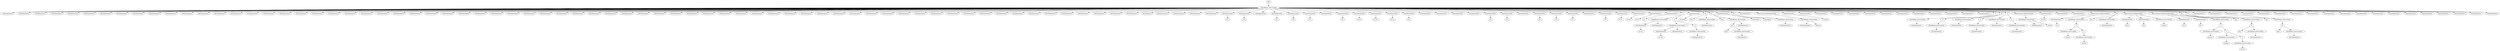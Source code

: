 digraph {
	Nodo8778841127849 [label="(Inst)Bloque_Instrucciones"]
		Raiz -> Nodo8778841127849
	Nodo8778841127912 [label="(Inst)ImprimirLn"]
		Nodo8778841127849 -> Nodo8778841127912
	Nodo8778841134533 [label="(Inst)ImprimirLn"]
		Nodo8778841127849 -> Nodo8778841134533
	Nodo8778841134477 [label="(Inst)ImprimirLn"]
		Nodo8778841127849 -> Nodo8778841134477
	Nodo8778841134442 [label="(Inst)ImprimirLn"]
		Nodo8778841127849 -> Nodo8778841134442
	"Nodo-9223363258013641356" [label="(Inst)ImprimirLn"]
		Nodo8778841127849 -> "Nodo-9223363258013641356"
	"Nodo-9223363258013641342" [label="(Inst)ImprimirLn"]
		Nodo8778841127849 -> "Nodo-9223363258013641342"
	"Nodo-9223363258013641293" [label="(Inst)ImprimirLn"]
		Nodo8778841127849 -> "Nodo-9223363258013641293"
	Nodo8778841134470 [label="(Inst)ImprimirLn"]
		Nodo8778841127849 -> Nodo8778841134470
	Nodo8778840038415 [label="(Inst)ImprimirLn"]
		Nodo8778841127849 -> Nodo8778840038415
	Nodo8778840038436 [label="(Inst)ImprimirLn"]
		Nodo8778841127849 -> Nodo8778840038436
	Nodo8778840038457 [label="(Inst)ImprimirLn"]
		Nodo8778841127849 -> Nodo8778840038457
	Nodo8778841134421 [label="(Inst)ImprimirLn"]
		Nodo8778841127849 -> Nodo8778841134421
	"Nodo-9223363258014737341" [label="(Inst)ImprimirLn"]
		Nodo8778841127849 -> "Nodo-9223363258014737341"
	"Nodo-9223363258014737334" [label="(Inst)ImprimirLn"]
		Nodo8778841127849 -> "Nodo-9223363258014737334"
	Nodo8778840038485 [label="(Inst)ImprimirLn"]
		Nodo8778841127849 -> Nodo8778840038485
	"Nodo-9223363258014737313" [label="(Inst)ImprimirLn"]
		Nodo8778841127849 -> "Nodo-9223363258014737313"
	Nodo8778840038506 [label="(Inst)ImprimirLn"]
		Nodo8778841127849 -> Nodo8778840038506
	"Nodo-9223363258014737292" [label="(Inst)ImprimirLn"]
		Nodo8778841127849 -> "Nodo-9223363258014737292"
	Nodo8778840038527 [label="(Inst)ImprimirLn"]
		Nodo8778841127849 -> Nodo8778840038527
	"Nodo-9223363258014737271" [label="(Inst)ImprimirLn"]
		Nodo8778841127849 -> "Nodo-9223363258014737271"
	Nodo8778840038422 [label="(Inst)ImprimirLn"]
		Nodo8778841127849 -> Nodo8778840038422
	Nodo8778840038450 [label="(Inst)ImprimirLn"]
		Nodo8778841127849 -> Nodo8778840038450
	"Nodo-9223363258014737236" [label="(Inst)ImprimirLn"]
		Nodo8778841127849 -> "Nodo-9223363258014737236"
	"Nodo-9223363258014737187" [label="(Inst)ImprimirLn"]
		Nodo8778841127849 -> "Nodo-9223363258014737187"
	"Nodo-9223363258014735854" [label="(Inst)ImprimirLn"]
		Nodo8778841127849 -> "Nodo-9223363258014735854"
	"Nodo-9223363258014735833" [label="(Inst)ImprimirLn"]
		Nodo8778841127849 -> "Nodo-9223363258014735833"
	"Nodo-9223363258014735812" [label="(Inst)ImprimirLn"]
		Nodo8778841127849 -> "Nodo-9223363258014735812"
	"Nodo-9223363258014735791" [label="(Inst)ImprimirLn"]
		Nodo8778841127849 -> "Nodo-9223363258014735791"
	"Nodo-9223363258014735770" [label="(Inst)ImprimirLn"]
		Nodo8778841127849 -> "Nodo-9223363258014735770"
	"Nodo-9223363258014735784" [label="(Inst)ImprimirLn"]
		Nodo8778841127849 -> "Nodo-9223363258014735784"
	Nodo8778840040070 [label="(Inst)ImprimirLn"]
		Nodo8778841127849 -> Nodo8778840040070
	Nodo8778840040091 [label="(Inst)ImprimirLn"]
		Nodo8778841127849 -> Nodo8778840040091
	Nodo8778840040112 [label="(Inst)ImprimirLn"]
		Nodo8778841127849 -> Nodo8778840040112
	Nodo8778840040133 [label="(Inst)ImprimirLn"]
		Nodo8778841127849 -> Nodo8778840040133
	Nodo8778840040119 [label="(Inst)ImprimirLn"]
		Nodo8778841127849 -> Nodo8778840040119
	"Nodo-9223363258014735644" [label="(Inst)ImprimirLn"]
		Nodo8778841127849 -> "Nodo-9223363258014735644"
	"Nodo-9223363258014735623" [label="(Inst)ImprimirLn"]
		Nodo8778841127849 -> "Nodo-9223363258014735623"
	"Nodo-9223363258014734830" [label="(Inst)ImprimirLn"]
		Nodo8778841127849 -> "Nodo-9223363258014734830"
	"Nodo-9223363258014734809" [label="(Inst)ImprimirLn"]
		Nodo8778841127849 -> "Nodo-9223363258014734809"
	"Nodo-9223363258014734788" [label="(Inst)ImprimirLn"]
		Nodo8778841127849 -> "Nodo-9223363258014734788"
	Nodo8778840040063 [label="(Inst)ImprimirLn"]
		Nodo8778841127849 -> Nodo8778840040063
	Nodo8778840041052 [label="(Inst)ImprimirLn"]
		Nodo8778841127849 -> Nodo8778840041052
	Nodo8778840041073 [label="(Inst)ImprimirLn"]
		Nodo8778841127849 -> Nodo8778840041073
	Nodo8778840041094 [label="(Inst)ImprimirLn"]
		Nodo8778841127849 -> Nodo8778840041094
	Nodo8778840041115 [label="(Inst)ImprimirLn"]
		Nodo8778841127849 -> Nodo8778840041115
	Nodo8778840041101 [label="(Inst)ImprimirLn"]
		Nodo8778841127849 -> Nodo8778840041101
	"Nodo-9223363258014734655" [label="(Inst)ImprimirLn"]
		Nodo8778841127849 -> "Nodo-9223363258014734655"
	"Nodo-9223363258014734627" [label="(Inst)ImprimirLn"]
		Nodo8778841127849 -> "Nodo-9223363258014734627"
	Nodo8778840041185 [label="(Inst)ImprimirLn"]
		Nodo8778841127849 -> Nodo8778840041185
	Nodo8778840041129 [label="(Inst)ImprimirLn"]
		Nodo8778841127849 -> Nodo8778840041129
	Nodo8778840043072 [label="(Inst)ImprimirLn"]
		Nodo8778841127849 -> Nodo8778840043072
	"Nodo-9223363258014732726" [label="(Inst)ImprimirLn"]
		Nodo8778841127849 -> "Nodo-9223363258014732726"
	Nodo8778840043079 [label="(Inst)ImprimirLn"]
		Nodo8778841127849 -> Nodo8778840043079
	Nodo8778840043121 [label="(Inst)ImprimirLn"]
		Nodo8778841127849 -> Nodo8778840043121
	Nodo8778840043135 [label="(Inst)ImprimirLn"]
		Nodo8778841127849 -> Nodo8778840043135
	Nodo8778840043149 [label="(Inst)ImprimirLn"]
		Nodo8778841127849 -> Nodo8778840043149
	"Nodo-9223363258014732649" [label="(Inst)ImprimirLn"]
		Nodo8778841127849 -> "Nodo-9223363258014732649"
	"Nodo-9223363258014732628" [label="(Inst)ImprimirLn"]
		Nodo8778841127849 -> "Nodo-9223363258014732628"
	Nodo8778840043205 [label="(Inst)ImprimirLn"]
		Nodo8778841127849 -> Nodo8778840043205
	Nodo8778840043226 [label="(Inst)ImprimirLn"]
		Nodo8778841127849 -> Nodo8778840043226
	Nodo8778840043247 [label="(Inst)ImprimirLn"]
		Nodo8778841127849 -> Nodo8778840043247
	Nodo8778840046088 [label="(Inst)ImprimirLn"]
		Nodo8778841127849 -> Nodo8778840046088
	Nodo8778840046109 [label="(Inst)ImprimirLn"]
		Nodo8778841127849 -> Nodo8778840046109
	Nodo8778840046130 [label="(Inst)ImprimirLn"]
		Nodo8778841127849 -> Nodo8778840046130
	Nodo8778840046151 [label="(Inst)ImprimirLn"]
		Nodo8778841127849 -> Nodo8778840046151
	Nodo8778840046172 [label="(Inst)ImprimirLn"]
		Nodo8778841127849 -> Nodo8778840046172
	Nodo8778840046193 [label="(Inst)ImprimirLn"]
		Nodo8778841127849 -> Nodo8778840046193
	Nodo8778840046214 [label="(Inst)ImprimirLn"]
		Nodo8778841127849 -> Nodo8778840046214
	"Nodo-9223363258014729612" [label="(Inst)ImprimirLn"]
		Nodo8778841127849 -> "Nodo-9223363258014729612"
	"Nodo-9223363258014729654" [label="(Inst)ImprimirLn"]
		Nodo8778841127849 -> "Nodo-9223363258014729654"
	"Nodo-9223363258014729549" [label="(Inst)Imprimir"]
		Nodo8778841127849 -> "Nodo-9223363258014729549"
	Nodo8778840046249 [label="(Inst)ImprimirLn"]
		Nodo8778841127849 -> Nodo8778840046249
	Nodo8778840046207 [label="(Inst)ImprimirLn"]
		Nodo8778841127849 -> Nodo8778840046207
	Nodo8778840015112 [label="(Inst)ImprimirLn"]
		Nodo8778841127849 -> Nodo8778840015112
	Nodo8778840015217 [label="(Inst)ImprimirLn"]
		Nodo8778841127849 -> Nodo8778840015217
	Nodo8778840046298 [label="(Inst)Declaracion"]
	Nodo8778840046298a [label="Id a"]
		Nodo8778840046298 -> Nodo8778840046298a
		Nodo8778841127849 -> Nodo8778840046298
	Nodo8778840015280 [label="(Inst)Declaracion"]
	Nodo8778840015280b [label="Id b"]
		Nodo8778840015280 -> Nodo8778840015280b
		Nodo8778841127849 -> Nodo8778840015280
	Nodo8778840015308 [label="(Inst)ImprimirLn"]
		Nodo8778841127849 -> Nodo8778840015308
	"Nodo-9223363258014760518" [label="(Inst)Declaracion"]
	"Nodo-9223363258014760518a" [label="Id a"]
		"Nodo-9223363258014760518" -> "Nodo-9223363258014760518a"
		Nodo8778841127849 -> "Nodo-9223363258014760518"
	Nodo8778840016648 [label="(Inst)Declaracion"]
	Nodo8778840016648b [label="Id b"]
		Nodo8778840016648 -> Nodo8778840016648b
		Nodo8778841127849 -> Nodo8778840016648
	"Nodo-9223363258014759164" [label="(Inst)Declaracion"]
	"Nodo-9223363258014759164c" [label="Id c"]
		"Nodo-9223363258014759164" -> "Nodo-9223363258014759164c"
		Nodo8778841127849 -> "Nodo-9223363258014759164"
	Nodo8778840016704 [label="(Inst)ImprimirLn"]
		Nodo8778841127849 -> Nodo8778840016704
	Nodo8778840016718 [label="(Inst)Declaracion"]
	Nodo8778840016718x [label="Id x"]
		Nodo8778840016718 -> Nodo8778840016718x
		Nodo8778841127849 -> Nodo8778840016718
	Nodo8778840016753 [label="(Inst)Declaracion"]
	Nodo8778840016753str [label="Id str"]
		Nodo8778840016753 -> Nodo8778840016753str
		Nodo8778841127849 -> Nodo8778840016753
	"Nodo-9223363258014759059" [label="(Inst)Declaracion"]
	"Nodo-9223363258014759059var1" [label="Id var1"]
		"Nodo-9223363258014759059" -> "Nodo-9223363258014759059var1"
		Nodo8778841127849 -> "Nodo-9223363258014759059"
	Nodo8778840016774 [label="(Inst)Declaracion"]
	Nodo8778840016774var [label="Id var"]
		Nodo8778840016774 -> Nodo8778840016774var
		Nodo8778841127849 -> Nodo8778840016774
	"Nodo-9223363258014759010" [label="(Inst)Declaracion"]
	"Nodo-9223363258014759010a" [label="Id a"]
		"Nodo-9223363258014759010" -> "Nodo-9223363258014759010a"
		Nodo8778841127849 -> "Nodo-9223363258014759010"
	"Nodo-9223363258014758610" [label="(Inst)ImprimirLn"]
		Nodo8778841127849 -> "Nodo-9223363258014758610"
	Nodo8778840017202 [label="(Inst)ImprimirLn"]
		Nodo8778841127849 -> Nodo8778840017202
	"Nodo-9223363258014758533" [label="(Inst)ImprimirLn"]
		Nodo8778841127849 -> "Nodo-9223363258014758533"
	"Nodo-9223363258014758428" [label="(Inst)ImprimirLn"]
		Nodo8778841127849 -> "Nodo-9223363258014758428"
	"Nodo-9223363258014758519" [label="(Inst)Declaracion"]
	"Nodo-9223363258014758519a" [label="Id a"]
		"Nodo-9223363258014758519" -> "Nodo-9223363258014758519a"
		Nodo8778841127849 -> "Nodo-9223363258014758519"
	"Nodo-9223363258014757593" [label="(Inst)Declaracion"]
	"Nodo-9223363258014757593b" [label="Id b"]
		"Nodo-9223363258014757593" -> "Nodo-9223363258014757593b"
		Nodo8778841127849 -> "Nodo-9223363258014757593"
	"Nodo-9223363258014757565" [label="(Inst)ImprimirLn"]
		Nodo8778841127849 -> "Nodo-9223363258014757565"
	Nodo8778840018226 [label="(Inst)Declaracion"]
	Nodo8778840018226a [label="Id a"]
		Nodo8778840018226 -> Nodo8778840018226a
		Nodo8778841127849 -> Nodo8778840018226
	"Nodo-9223363258014757509" [label="(Inst)Declaracion"]
	"Nodo-9223363258014757509b" [label="Id b"]
		"Nodo-9223363258014757509" -> "Nodo-9223363258014757509b"
		Nodo8778841127849 -> "Nodo-9223363258014757509"
	Nodo8778840018296 [label="(Inst)Declaracion"]
	Nodo8778840018296c [label="Id c"]
		Nodo8778840018296 -> Nodo8778840018296c
		Nodo8778841127849 -> Nodo8778840018296
	"Nodo-9223363258014757453" [label="(Inst)ImprimirLn"]
		Nodo8778841127849 -> "Nodo-9223363258014757453"
	"Nodo-9223363258014757439" [label="(Inst)Declaracion"]
	"Nodo-9223363258014757439x" [label="Id x"]
		"Nodo-9223363258014757439" -> "Nodo-9223363258014757439x"
		Nodo8778841127849 -> "Nodo-9223363258014757439"
	"Nodo-9223363258014757404" [label="(Inst)Declaracion"]
	"Nodo-9223363258014757404str" [label="Id str"]
		"Nodo-9223363258014757404" -> "Nodo-9223363258014757404str"
		Nodo8778841127849 -> "Nodo-9223363258014757404"
	"Nodo-9223363258014757390" [label="(Inst)Declaracion"]
	"Nodo-9223363258014757390var1" [label="Id var1"]
		"Nodo-9223363258014757390" -> "Nodo-9223363258014757390var1"
		Nodo8778841127849 -> "Nodo-9223363258014757390"
	"Nodo-9223363258014757425" [label="(Inst)Declaracion"]
	"Nodo-9223363258014757425var" [label="Id var"]
		"Nodo-9223363258014757425" -> "Nodo-9223363258014757425var"
		Nodo8778841127849 -> "Nodo-9223363258014757425"
	"Nodo-9223363258014757411" [label="(Inst)Declaracion"]
	"Nodo-9223363258014757411x" [label="Id x"]
		"Nodo-9223363258014757411" -> "Nodo-9223363258014757411x"
		Nodo8778841127849 -> "Nodo-9223363258014757411"
	"Nodo-9223363258014756797" [label=if]
		Nodo8778841127849 -> "Nodo-9223363258014756797"
	"Nodo-9223363258014756769" [label="(Inst)Bloque_Instrucciones"]
		"Nodo-9223363258014756797" -> "Nodo-9223363258014756769"
	Nodo8778840018952 [label="(Inst)Declaracion"]
	Nodo8778840018952var1 [label="Id var1"]
		Nodo8778840018952 -> Nodo8778840018952var1
		"Nodo-9223363258014756769" -> Nodo8778840018952
	"Nodo-9223363258014756755" [label="(Inst)ImprimirLn"]
		"Nodo-9223363258014756769" -> "Nodo-9223363258014756755"
	"Nodo-9223363258014756783" [label=if]
		"Nodo-9223363258014756797" -> "Nodo-9223363258014756783"
	"Nodo-9223363258014756699" [label="(Inst)Bloque_Instrucciones"]
		"Nodo-9223363258014756783" -> "Nodo-9223363258014756699"
	Nodo8778840019078 [label="(Inst)Declaracion"]
	Nodo8778840019078var1 [label="Id var1"]
		Nodo8778840019078 -> Nodo8778840019078var1
		"Nodo-9223363258014756699" -> Nodo8778840019078
	"Nodo-9223363258014756685" [label="(Inst)ImprimirLn"]
		"Nodo-9223363258014756699" -> "Nodo-9223363258014756685"
	Nodo8778840019148 [label=if]
		"Nodo-9223363258014756783" -> Nodo8778840019148
	"Nodo-9223363258014756741" [label="(Inst)Bloque_Instrucciones"]
		Nodo8778840019148 -> "Nodo-9223363258014756741"
	Nodo8778840019106 [label="(Inst)ImprimirLn"]
		"Nodo-9223363258014756741" -> Nodo8778840019106
	Nodo8778840018994 [label="(Inst)Declaracion"]
	Nodo8778840018994cadena [label="Id cadena"]
		Nodo8778840018994 -> Nodo8778840018994cadena
		Nodo8778841127849 -> Nodo8778840018994
	"Nodo-9223363258014756636" [label=for]
		Nodo8778841127849 -> "Nodo-9223363258014756636"
	"Nodo-9223363258014756636i" [label="[id] i"]
		"Nodo-9223363258014756636" -> "Nodo-9223363258014756636i"
	Nodo8778840019155 [label="(Inst)Bloque_Instrucciones"]
		"Nodo-9223363258014756636" -> Nodo8778840019155
	Nodo8778840019169 [label="(Inst)ImprimirLn"]
		Nodo8778840019155 -> Nodo8778840019169
	"Nodo-9223363258014754763" [label=for]
		Nodo8778841127849 -> "Nodo-9223363258014754763"
	"Nodo-9223363258014754763i" [label="[id] i"]
		"Nodo-9223363258014754763" -> "Nodo-9223363258014754763i"
	"Nodo-9223363258014756650" [label="(Inst)Bloque_Instrucciones"]
		"Nodo-9223363258014754763" -> "Nodo-9223363258014756650"
	"Nodo-9223363258014754770" [label=for]
		"Nodo-9223363258014756650" -> "Nodo-9223363258014754770"
	"Nodo-9223363258014754770x" [label="[id] x"]
		"Nodo-9223363258014754770" -> "Nodo-9223363258014754770x"
	"Nodo-9223363258014754784" [label="(Inst)Bloque_Instrucciones"]
		"Nodo-9223363258014754770" -> "Nodo-9223363258014754784"
	"Nodo-9223363258014754777" [label="(Inst)Imprimir"]
		"Nodo-9223363258014754784" -> "Nodo-9223363258014754777"
	Nodo8778840019190 [label="(Inst)ImprimirLn"]
		"Nodo-9223363258014756650" -> Nodo8778840019190
	Nodo8778840021077 [label="(Inst)Declaracion"]
	Nodo8778840021077animales [label="Id animales"]
		Nodo8778840021077 -> Nodo8778840021077animales
		Nodo8778841127849 -> Nodo8778840021077
	"Nodo-9223363258014754679" [label=for]
		Nodo8778841127849 -> "Nodo-9223363258014754679"
	"Nodo-9223363258014754679animal" [label="[id] animal"]
		"Nodo-9223363258014754679" -> "Nodo-9223363258014754679animal"
	Nodo8778840021098 [label="(Inst)Bloque_Instrucciones"]
		"Nodo-9223363258014754679" -> Nodo8778840021098
	"Nodo-9223363258014754693" [label="(Inst)ImprimirLn"]
		Nodo8778840021098 -> "Nodo-9223363258014754693"
	"Nodo-9223363258014754805" [label="(Inst)ImprimirLn"]
		Nodo8778841127849 -> "Nodo-9223363258014754805"
	Nodo8778840021189 [label="[Dec] Funcion [ID]obtenerValor"]
		Nodo8778841127849 -> Nodo8778840021189
	"Nodo-9223363258014754658" [label="(Inst)Bloque_Instrucciones"]
		Nodo8778840021189 -> "Nodo-9223363258014754658"
	Nodo8778840021126 [label="(Inst)ImprimirLn"]
		"Nodo-9223363258014754658" -> Nodo8778840021126
	Nodo8778840021161 [label=retorno]
		"Nodo-9223363258014754658" -> Nodo8778840021161
	"Nodo-9223363258014754644" [label="(Inst)Declaracion"]
	"Nodo-9223363258014754644valor" [label="Id valor"]
		"Nodo-9223363258014754644" -> "Nodo-9223363258014754644valor"
		Nodo8778841127849 -> "Nodo-9223363258014754644"
	Nodo8778840021203 [label="(Inst)ImprimirLn"]
		Nodo8778841127849 -> Nodo8778840021203
	"Nodo-9223363258014754616" [label="(Inst)ImprimirLn"]
		Nodo8778841127849 -> "Nodo-9223363258014754616"
	"Nodo-9223363258013648061" [label="(Inst)ImprimirLn"]
		Nodo8778841127849 -> "Nodo-9223363258013648061"
	"Nodo-9223363258014752971" [label="(Inst)ImprimirLn"]
		Nodo8778841127849 -> "Nodo-9223363258014752971"
	"Nodo-9223363258014752852" [label="(Inst)ImprimirLn"]
		Nodo8778841127849 -> "Nodo-9223363258014752852"
	"Nodo-9223363258013628791" [label="(Inst)ImprimirLn"]
		Nodo8778841127849 -> "Nodo-9223363258013628791"
	"Nodo-9223363258014752796" [label="(Inst)ImprimirLn"]
		Nodo8778841127849 -> "Nodo-9223363258014752796"
	Nodo8778840023002 [label="(Inst)ImprimirLn"]
		Nodo8778841127849 -> Nodo8778840023002
	Nodo8778840023658 [label="(Inst)ImprimirLn"]
		Nodo8778841127849 -> Nodo8778840023658
	Nodo8778840023700 [label="(Inst)ImprimirLn"]
		Nodo8778841127849 -> Nodo8778840023700
	"Nodo-9223363258014752035" [label="(Inst)ImprimirLn"]
		Nodo8778841127849 -> "Nodo-9223363258014752035"
	"Nodo-9223363258014752182" [label="(Inst)ImprimirLn"]
		Nodo8778841127849 -> "Nodo-9223363258014752182"
	Nodo8778840024475 [label=if]
		Nodo8778841127849 -> Nodo8778840024475
	"Nodo-9223363258014751323" [label="(Inst)Bloque_Instrucciones"]
		Nodo8778840024475 -> "Nodo-9223363258014751323"
	"Nodo-9223363258014751316" [label="(Inst)ImprimirLn"]
		"Nodo-9223363258014751323" -> "Nodo-9223363258014751316"
	"Nodo-9223363258014751288" [label=if]
		Nodo8778840024475 -> "Nodo-9223363258014751288"
	"Nodo-9223363258014751358" [label="(Inst)Bloque_Instrucciones"]
		"Nodo-9223363258014751288" -> "Nodo-9223363258014751358"
	"Nodo-9223363258014751365" [label="(Inst)ImprimirLn"]
		"Nodo-9223363258014751358" -> "Nodo-9223363258014751365"
	"Nodo-9223363258014750695" [label=if]
		Nodo8778841127849 -> "Nodo-9223363258014750695"
	Nodo8778840024566 [label="(Inst)Bloque_Instrucciones"]
		"Nodo-9223363258014750695" -> Nodo8778840024566
	Nodo8778840025131 [label="(Inst)ImprimirLn"]
		Nodo8778840024566 -> Nodo8778840025131
	Nodo8778840025159 [label=if]
		"Nodo-9223363258014750695" -> Nodo8778840025159
	Nodo8778840025117 [label="(Inst)Bloque_Instrucciones"]
		Nodo8778840025159 -> Nodo8778840025117
	Nodo8778840024545 [label="(Inst)ImprimirLn"]
		Nodo8778840025117 -> Nodo8778840024545
	Nodo8778840025194 [label=if]
		Nodo8778841127849 -> Nodo8778840025194
	Nodo8778840025166 [label="(Inst)Bloque_Instrucciones"]
		Nodo8778840025194 -> Nodo8778840025166
	"Nodo-9223363258014750611" [label="(Inst)ImprimirLn"]
		Nodo8778840025166 -> "Nodo-9223363258014750611"
	"Nodo-9223363258014750653" [label=if]
		Nodo8778840025194 -> "Nodo-9223363258014750653"
	"Nodo-9223363258014750688" [label="(Inst)Bloque_Instrucciones"]
		"Nodo-9223363258014750653" -> "Nodo-9223363258014750688"
	"Nodo-9223363258014750632" [label="(Inst)ImprimirLn"]
		"Nodo-9223363258014750688" -> "Nodo-9223363258014750632"
	Nodo8778840025243 [label="[Dec] Funcion [ID]obtenerValor"]
		Nodo8778841127849 -> Nodo8778840025243
	Nodo8778840025222 [label="(Inst)Bloque_Instrucciones"]
		Nodo8778840025243 -> Nodo8778840025222
	Nodo8778840025145 [label="(Inst)ImprimirLn"]
		Nodo8778840025222 -> Nodo8778840025145
	"Nodo-9223363258014750590" [label=retorno]
		Nodo8778840025222 -> "Nodo-9223363258014750590"
	"Nodo-9223363258014750597" [label="(Inst)Declaracion"]
	"Nodo-9223363258014750597valor" [label="Id valor"]
		"Nodo-9223363258014750597" -> "Nodo-9223363258014750597valor"
		Nodo8778841127849 -> "Nodo-9223363258014750597"
	Nodo8778840025264 [label="(Inst)ImprimirLn"]
		Nodo8778841127849 -> Nodo8778840025264
	"Nodo-9223363258014750555" [label="(Inst)ImprimirLn"]
		Nodo8778841127849 -> "Nodo-9223363258014750555"
	"Nodo-9223363258014749643" [label="[Dec] Funcion [ID]factorial$var"]
		Nodo8778841127849 -> "Nodo-9223363258014749643"
	"Nodo-9223363258014750527" [label="(Inst)Declaracion"]
	"Nodo-9223363258014750527n" [label="Id n"]
		"Nodo-9223363258014750527" -> "Nodo-9223363258014750527n"
		"Nodo-9223363258014749643" -> "Nodo-9223363258014750527"
	"Nodo-9223363258014750625" [label="(Inst)Bloque_Instrucciones"]
		"Nodo-9223363258014749643" -> "Nodo-9223363258014750625"
	Nodo8778840025334 [label=if]
		"Nodo-9223363258014750625" -> Nodo8778840025334
	Nodo8778840025313 [label="(Inst)Bloque_Instrucciones"]
		Nodo8778840025334 -> Nodo8778840025313
	Nodo8778840025327 [label=retorno]
		Nodo8778840025313 -> Nodo8778840025327
	Nodo8778840026162 [label=if]
		Nodo8778840025334 -> Nodo8778840026162
	"Nodo-9223363258014750478" [label="(Inst)Bloque_Instrucciones"]
		Nodo8778840026162 -> "Nodo-9223363258014750478"
	"Nodo-9223363258014750499" [label=retorno]
		"Nodo-9223363258014750478" -> "Nodo-9223363258014750499"
	Nodo8778840025320 [label=for]
		Nodo8778841127849 -> Nodo8778840025320
	Nodo8778840025320i [label="[id] i"]
		Nodo8778840025320 -> Nodo8778840025320i
	"Nodo-9223363258014750506" [label="(Inst)Bloque_Instrucciones"]
		Nodo8778840025320 -> "Nodo-9223363258014750506"
	Nodo8778840026190 [label="(Inst)ImprimirLn"]
		"Nodo-9223363258014750506" -> Nodo8778840026190
	"Nodo-9223363258014749594" [label="[Dec] Funcion [ID]ack$var$var"]
		Nodo8778841127849 -> "Nodo-9223363258014749594"
	"Nodo-9223363258014749692" [label="(Inst)Declaracion"]
	"Nodo-9223363258014749692m" [label="Id m"]
		"Nodo-9223363258014749692" -> "Nodo-9223363258014749692m"
		"Nodo-9223363258014749594" -> "Nodo-9223363258014749692"
	"Nodo-9223363258014750471" [label="(Inst)Declaracion"]
	"Nodo-9223363258014750471n" [label="Id n"]
		"Nodo-9223363258014750471" -> "Nodo-9223363258014750471n"
		"Nodo-9223363258014749594" -> "Nodo-9223363258014750471"
	Nodo8778840026183 [label="(Inst)Bloque_Instrucciones"]
		"Nodo-9223363258014749594" -> Nodo8778840026183
	Nodo8778840026239 [label=retorno]
		Nodo8778840026183 -> Nodo8778840026239
	Nodo8778840027414 [label="[Dec] Funcion [ID]ackerman$var$var"]
		Nodo8778841127849 -> Nodo8778840027414
	Nodo8778840026232 [label="(Inst)Declaracion"]
	Nodo8778840026232m [label="Id m"]
		Nodo8778840026232 -> Nodo8778840026232m
		Nodo8778840027414 -> Nodo8778840026232
	"Nodo-9223363258014749552" [label="(Inst)Declaracion"]
	"Nodo-9223363258014749552n" [label="Id n"]
		"Nodo-9223363258014749552" -> "Nodo-9223363258014749552n"
		Nodo8778840027414 -> "Nodo-9223363258014749552"
	"Nodo-9223363258014749622" [label="(Inst)Bloque_Instrucciones"]
		Nodo8778840027414 -> "Nodo-9223363258014749622"
	Nodo8778840027400 [label=if]
		"Nodo-9223363258014749622" -> Nodo8778840027400
	"Nodo-9223363258014749454" [label="(Inst)Bloque_Instrucciones"]
		Nodo8778840027400 -> "Nodo-9223363258014749454"
	"Nodo-9223363258014750485" [label=retorno]
		"Nodo-9223363258014749454" -> "Nodo-9223363258014750485"
	"Nodo-9223363258014748335" [label=if]
		Nodo8778840027400 -> "Nodo-9223363258014748335"
	Nodo8778840027435 [label="(Inst)Bloque_Instrucciones"]
		"Nodo-9223363258014748335" -> Nodo8778840027435
	"Nodo-9223363258014748356" [label=retorno]
		Nodo8778840027435 -> "Nodo-9223363258014748356"
	"Nodo-9223363258014748272" [label=if]
		"Nodo-9223363258014748335" -> "Nodo-9223363258014748272"
	Nodo8778840027477 [label="(Inst)Bloque_Instrucciones"]
		"Nodo-9223363258014748272" -> Nodo8778840027477
	Nodo8778840027512 [label=retorno]
		Nodo8778840027477 -> Nodo8778840027512
	Nodo8778840027561 [label=for]
		Nodo8778841127849 -> Nodo8778840027561
	Nodo8778840027561i [label="[id] i"]
		Nodo8778840027561 -> Nodo8778840027561i
	Nodo8778840027449 [label="(Inst)Bloque_Instrucciones"]
		Nodo8778840027561 -> Nodo8778840027449
	"Nodo-9223363258014748412" [label=for]
		Nodo8778840027449 -> "Nodo-9223363258014748412"
	"Nodo-9223363258014748412x" [label="[id] x"]
		"Nodo-9223363258014748412" -> "Nodo-9223363258014748412x"
	"Nodo-9223363258014748244" [label="(Inst)Bloque_Instrucciones"]
		"Nodo-9223363258014748412" -> "Nodo-9223363258014748244"
	"Nodo-9223363258014748216" [label="(Inst)ImprimirLn"]
		"Nodo-9223363258014748244" -> "Nodo-9223363258014748216"
	Nodo8778840027624 [label=for]
		Nodo8778841127849 -> Nodo8778840027624
	Nodo8778840027624i [label="[id] i"]
		Nodo8778840027624 -> Nodo8778840027624i
	"Nodo-9223363258014748328" [label="(Inst)Bloque_Instrucciones"]
		Nodo8778840027624 -> "Nodo-9223363258014748328"
	"Nodo-9223363258014747893" [label=for]
		"Nodo-9223363258014748328" -> "Nodo-9223363258014747893"
	"Nodo-9223363258014747893x" [label="[id] x"]
		"Nodo-9223363258014747893" -> "Nodo-9223363258014747893x"
	"Nodo-9223363258014748181" [label="(Inst)Bloque_Instrucciones"]
		"Nodo-9223363258014747893" -> "Nodo-9223363258014748181"
	"Nodo-9223363258014748223" [label="(Inst)ImprimirLn"]
		"Nodo-9223363258014748181" -> "Nodo-9223363258014748223"
	Nodo8778840026288 [label="(Inst)ImprimirLn"]
		Nodo8778841127849 -> Nodo8778840026288
	Nodo8778840026176 [label="(Inst)ImprimirLn"]
		Nodo8778841127849 -> Nodo8778840026176
	Nodo8778840027933 [label="(Inst)ImprimirLn"]
		Nodo8778841127849 -> Nodo8778840027933
	"Nodo-9223363258014747886" [label="(Inst)ImprimirLn"]
		Nodo8778841127849 -> "Nodo-9223363258014747886"
	"Nodo-9223363258014747865" [label="(Inst)ImprimirLn"]
		Nodo8778841127849 -> "Nodo-9223363258014747865"
	"Nodo-9223363258014747816" [label="(Inst)ImprimirLn"]
		Nodo8778841127849 -> "Nodo-9223363258014747816"
	Nodo8778840028024 [label="(Inst)ImprimirLn"]
		Nodo8778841127849 -> Nodo8778840028024
	"Nodo-9223363258014747739" [label="(Inst)ImprimirLn"]
		Nodo8778841127849 -> "Nodo-9223363258014747739"
	Nodo8778840028115 [label="(Inst)ImprimirLn"]
		Nodo8778841127849 -> Nodo8778840028115
	"Nodo-9223363258014747690" [label="(Inst)ImprimirLn"]
		Nodo8778841127849 -> "Nodo-9223363258014747690"
	Nodo8778840028087 [label="(Inst)ImprimirLn"]
		Nodo8778841127849 -> Nodo8778840028087
	"Nodo-9223363258014747676" [label="(Inst)ImprimirLn"]
		Nodo8778841127849 -> "Nodo-9223363258014747676"
	Nodo8778840028708 [label="(Inst)ImprimirLn"]
		Nodo8778841127849 -> Nodo8778840028708
	"Nodo-9223363258014747076" [label="(Inst)ImprimirLn"]
		Nodo8778841127849 -> "Nodo-9223363258014747076"
	Nodo8778840028757 [label="(Inst)ImprimirLn"]
		Nodo8778841127849 -> Nodo8778840028757
	Nodo8778840028771 [label="(Inst)ImprimirLn"]
		Nodo8778841127849 -> Nodo8778840028771
	Nodo8778840028785 [label="(Inst)ImprimirLn"]
		Nodo8778841127849 -> Nodo8778840028785
	"Nodo-9223363258014747111" [label="(Inst)ImprimirLn"]
		Nodo8778841127849 -> "Nodo-9223363258014747111"
	Nodo8778840028806 [label="(Inst)ImprimirLn"]
		Nodo8778841127849 -> Nodo8778840028806
}